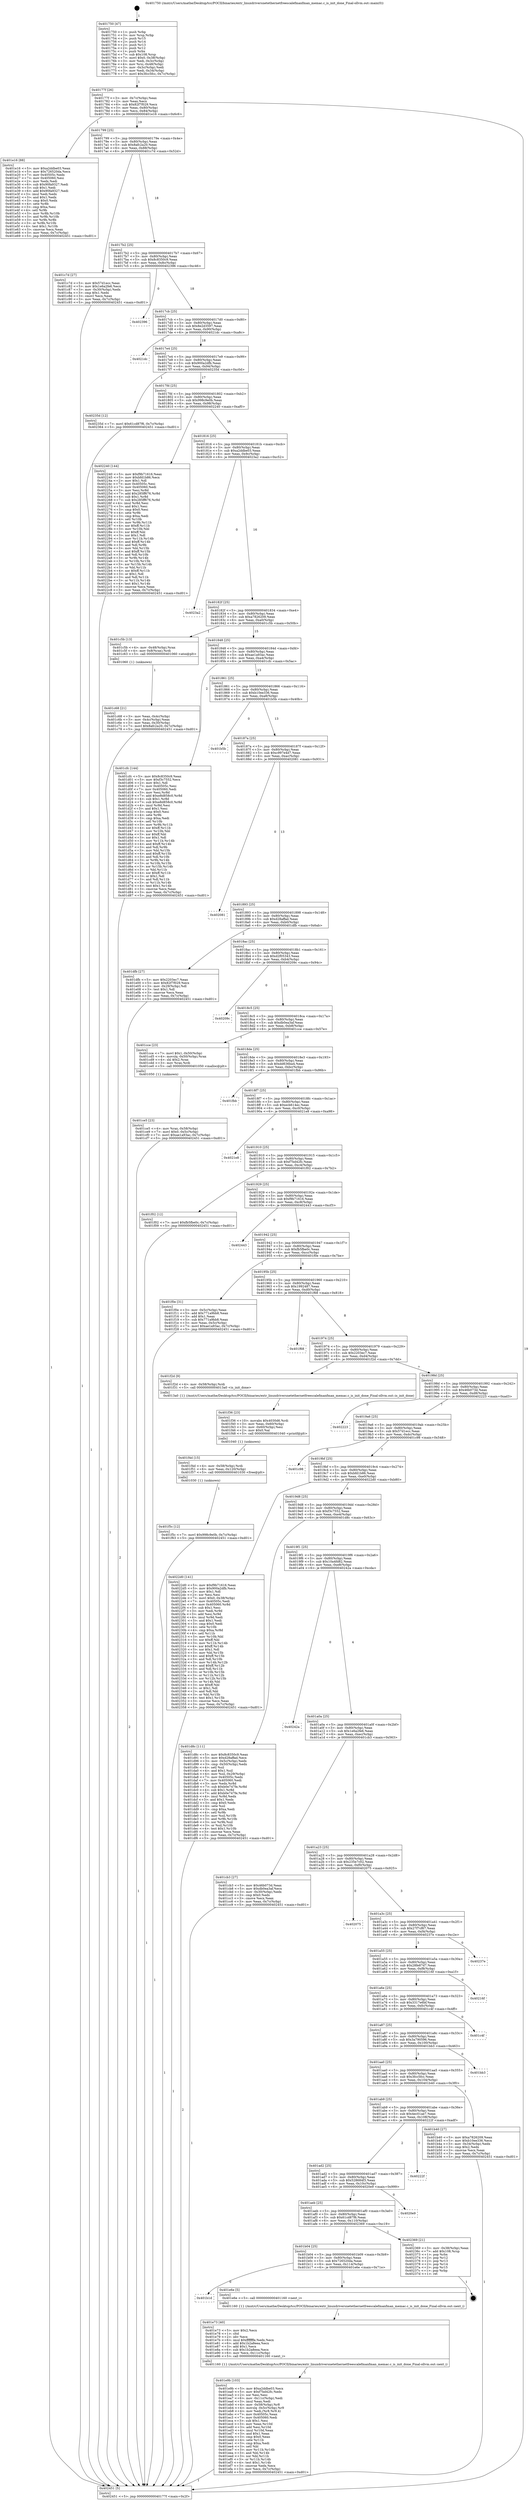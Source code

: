 digraph "0x401750" {
  label = "0x401750 (/mnt/c/Users/mathe/Desktop/tcc/POCII/binaries/extr_linuxdriversnetethernetfreescalefmanfman_memac.c_is_init_done_Final-ollvm.out::main(0))"
  labelloc = "t"
  node[shape=record]

  Entry [label="",width=0.3,height=0.3,shape=circle,fillcolor=black,style=filled]
  "0x40177f" [label="{
     0x40177f [26]\l
     | [instrs]\l
     &nbsp;&nbsp;0x40177f \<+3\>: mov -0x7c(%rbp),%eax\l
     &nbsp;&nbsp;0x401782 \<+2\>: mov %eax,%ecx\l
     &nbsp;&nbsp;0x401784 \<+6\>: sub $0x82f7f029,%ecx\l
     &nbsp;&nbsp;0x40178a \<+3\>: mov %eax,-0x80(%rbp)\l
     &nbsp;&nbsp;0x40178d \<+6\>: mov %ecx,-0x84(%rbp)\l
     &nbsp;&nbsp;0x401793 \<+6\>: je 0000000000401e16 \<main+0x6c6\>\l
  }"]
  "0x401e16" [label="{
     0x401e16 [88]\l
     | [instrs]\l
     &nbsp;&nbsp;0x401e16 \<+5\>: mov $0xa2ddbe03,%eax\l
     &nbsp;&nbsp;0x401e1b \<+5\>: mov $0x726520da,%ecx\l
     &nbsp;&nbsp;0x401e20 \<+7\>: mov 0x40505c,%edx\l
     &nbsp;&nbsp;0x401e27 \<+7\>: mov 0x405060,%esi\l
     &nbsp;&nbsp;0x401e2e \<+2\>: mov %edx,%edi\l
     &nbsp;&nbsp;0x401e30 \<+6\>: sub $0x90fa9327,%edi\l
     &nbsp;&nbsp;0x401e36 \<+3\>: sub $0x1,%edi\l
     &nbsp;&nbsp;0x401e39 \<+6\>: add $0x90fa9327,%edi\l
     &nbsp;&nbsp;0x401e3f \<+3\>: imul %edi,%edx\l
     &nbsp;&nbsp;0x401e42 \<+3\>: and $0x1,%edx\l
     &nbsp;&nbsp;0x401e45 \<+3\>: cmp $0x0,%edx\l
     &nbsp;&nbsp;0x401e48 \<+4\>: sete %r8b\l
     &nbsp;&nbsp;0x401e4c \<+3\>: cmp $0xa,%esi\l
     &nbsp;&nbsp;0x401e4f \<+4\>: setl %r9b\l
     &nbsp;&nbsp;0x401e53 \<+3\>: mov %r8b,%r10b\l
     &nbsp;&nbsp;0x401e56 \<+3\>: and %r9b,%r10b\l
     &nbsp;&nbsp;0x401e59 \<+3\>: xor %r9b,%r8b\l
     &nbsp;&nbsp;0x401e5c \<+3\>: or %r8b,%r10b\l
     &nbsp;&nbsp;0x401e5f \<+4\>: test $0x1,%r10b\l
     &nbsp;&nbsp;0x401e63 \<+3\>: cmovne %ecx,%eax\l
     &nbsp;&nbsp;0x401e66 \<+3\>: mov %eax,-0x7c(%rbp)\l
     &nbsp;&nbsp;0x401e69 \<+5\>: jmp 0000000000402451 \<main+0xd01\>\l
  }"]
  "0x401799" [label="{
     0x401799 [25]\l
     | [instrs]\l
     &nbsp;&nbsp;0x401799 \<+5\>: jmp 000000000040179e \<main+0x4e\>\l
     &nbsp;&nbsp;0x40179e \<+3\>: mov -0x80(%rbp),%eax\l
     &nbsp;&nbsp;0x4017a1 \<+5\>: sub $0x8afc2a20,%eax\l
     &nbsp;&nbsp;0x4017a6 \<+6\>: mov %eax,-0x88(%rbp)\l
     &nbsp;&nbsp;0x4017ac \<+6\>: je 0000000000401c7d \<main+0x52d\>\l
  }"]
  Exit [label="",width=0.3,height=0.3,shape=circle,fillcolor=black,style=filled,peripheries=2]
  "0x401c7d" [label="{
     0x401c7d [27]\l
     | [instrs]\l
     &nbsp;&nbsp;0x401c7d \<+5\>: mov $0x57d1ecc,%eax\l
     &nbsp;&nbsp;0x401c82 \<+5\>: mov $0x1e6a2fe6,%ecx\l
     &nbsp;&nbsp;0x401c87 \<+3\>: mov -0x30(%rbp),%edx\l
     &nbsp;&nbsp;0x401c8a \<+3\>: cmp $0x1,%edx\l
     &nbsp;&nbsp;0x401c8d \<+3\>: cmovl %ecx,%eax\l
     &nbsp;&nbsp;0x401c90 \<+3\>: mov %eax,-0x7c(%rbp)\l
     &nbsp;&nbsp;0x401c93 \<+5\>: jmp 0000000000402451 \<main+0xd01\>\l
  }"]
  "0x4017b2" [label="{
     0x4017b2 [25]\l
     | [instrs]\l
     &nbsp;&nbsp;0x4017b2 \<+5\>: jmp 00000000004017b7 \<main+0x67\>\l
     &nbsp;&nbsp;0x4017b7 \<+3\>: mov -0x80(%rbp),%eax\l
     &nbsp;&nbsp;0x4017ba \<+5\>: sub $0x8c8350c9,%eax\l
     &nbsp;&nbsp;0x4017bf \<+6\>: mov %eax,-0x8c(%rbp)\l
     &nbsp;&nbsp;0x4017c5 \<+6\>: je 0000000000402396 \<main+0xc46\>\l
  }"]
  "0x401f5c" [label="{
     0x401f5c [12]\l
     | [instrs]\l
     &nbsp;&nbsp;0x401f5c \<+7\>: movl $0x998c9e0b,-0x7c(%rbp)\l
     &nbsp;&nbsp;0x401f63 \<+5\>: jmp 0000000000402451 \<main+0xd01\>\l
  }"]
  "0x402396" [label="{
     0x402396\l
  }", style=dashed]
  "0x4017cb" [label="{
     0x4017cb [25]\l
     | [instrs]\l
     &nbsp;&nbsp;0x4017cb \<+5\>: jmp 00000000004017d0 \<main+0x80\>\l
     &nbsp;&nbsp;0x4017d0 \<+3\>: mov -0x80(%rbp),%eax\l
     &nbsp;&nbsp;0x4017d3 \<+5\>: sub $0x8e2d3597,%eax\l
     &nbsp;&nbsp;0x4017d8 \<+6\>: mov %eax,-0x90(%rbp)\l
     &nbsp;&nbsp;0x4017de \<+6\>: je 00000000004021dc \<main+0xa8c\>\l
  }"]
  "0x401f4d" [label="{
     0x401f4d [15]\l
     | [instrs]\l
     &nbsp;&nbsp;0x401f4d \<+4\>: mov -0x58(%rbp),%rdi\l
     &nbsp;&nbsp;0x401f51 \<+6\>: mov %eax,-0x120(%rbp)\l
     &nbsp;&nbsp;0x401f57 \<+5\>: call 0000000000401030 \<free@plt\>\l
     | [calls]\l
     &nbsp;&nbsp;0x401030 \{1\} (unknown)\l
  }"]
  "0x4021dc" [label="{
     0x4021dc\l
  }", style=dashed]
  "0x4017e4" [label="{
     0x4017e4 [25]\l
     | [instrs]\l
     &nbsp;&nbsp;0x4017e4 \<+5\>: jmp 00000000004017e9 \<main+0x99\>\l
     &nbsp;&nbsp;0x4017e9 \<+3\>: mov -0x80(%rbp),%eax\l
     &nbsp;&nbsp;0x4017ec \<+5\>: sub $0x900a2dfb,%eax\l
     &nbsp;&nbsp;0x4017f1 \<+6\>: mov %eax,-0x94(%rbp)\l
     &nbsp;&nbsp;0x4017f7 \<+6\>: je 000000000040235d \<main+0xc0d\>\l
  }"]
  "0x401f36" [label="{
     0x401f36 [23]\l
     | [instrs]\l
     &nbsp;&nbsp;0x401f36 \<+10\>: movabs $0x4030d6,%rdi\l
     &nbsp;&nbsp;0x401f40 \<+3\>: mov %eax,-0x60(%rbp)\l
     &nbsp;&nbsp;0x401f43 \<+3\>: mov -0x60(%rbp),%esi\l
     &nbsp;&nbsp;0x401f46 \<+2\>: mov $0x0,%al\l
     &nbsp;&nbsp;0x401f48 \<+5\>: call 0000000000401040 \<printf@plt\>\l
     | [calls]\l
     &nbsp;&nbsp;0x401040 \{1\} (unknown)\l
  }"]
  "0x40235d" [label="{
     0x40235d [12]\l
     | [instrs]\l
     &nbsp;&nbsp;0x40235d \<+7\>: movl $0x61cd87f6,-0x7c(%rbp)\l
     &nbsp;&nbsp;0x402364 \<+5\>: jmp 0000000000402451 \<main+0xd01\>\l
  }"]
  "0x4017fd" [label="{
     0x4017fd [25]\l
     | [instrs]\l
     &nbsp;&nbsp;0x4017fd \<+5\>: jmp 0000000000401802 \<main+0xb2\>\l
     &nbsp;&nbsp;0x401802 \<+3\>: mov -0x80(%rbp),%eax\l
     &nbsp;&nbsp;0x401805 \<+5\>: sub $0x998c9e0b,%eax\l
     &nbsp;&nbsp;0x40180a \<+6\>: mov %eax,-0x98(%rbp)\l
     &nbsp;&nbsp;0x401810 \<+6\>: je 0000000000402240 \<main+0xaf0\>\l
  }"]
  "0x401e9b" [label="{
     0x401e9b [103]\l
     | [instrs]\l
     &nbsp;&nbsp;0x401e9b \<+5\>: mov $0xa2ddbe03,%ecx\l
     &nbsp;&nbsp;0x401ea0 \<+5\>: mov $0xf7bd42fc,%edx\l
     &nbsp;&nbsp;0x401ea5 \<+2\>: xor %esi,%esi\l
     &nbsp;&nbsp;0x401ea7 \<+6\>: mov -0x11c(%rbp),%edi\l
     &nbsp;&nbsp;0x401ead \<+3\>: imul %eax,%edi\l
     &nbsp;&nbsp;0x401eb0 \<+4\>: mov -0x58(%rbp),%r8\l
     &nbsp;&nbsp;0x401eb4 \<+4\>: movslq -0x5c(%rbp),%r9\l
     &nbsp;&nbsp;0x401eb8 \<+4\>: mov %edi,(%r8,%r9,4)\l
     &nbsp;&nbsp;0x401ebc \<+7\>: mov 0x40505c,%eax\l
     &nbsp;&nbsp;0x401ec3 \<+7\>: mov 0x405060,%edi\l
     &nbsp;&nbsp;0x401eca \<+3\>: sub $0x1,%esi\l
     &nbsp;&nbsp;0x401ecd \<+3\>: mov %eax,%r10d\l
     &nbsp;&nbsp;0x401ed0 \<+3\>: add %esi,%r10d\l
     &nbsp;&nbsp;0x401ed3 \<+4\>: imul %r10d,%eax\l
     &nbsp;&nbsp;0x401ed7 \<+3\>: and $0x1,%eax\l
     &nbsp;&nbsp;0x401eda \<+3\>: cmp $0x0,%eax\l
     &nbsp;&nbsp;0x401edd \<+4\>: sete %r11b\l
     &nbsp;&nbsp;0x401ee1 \<+3\>: cmp $0xa,%edi\l
     &nbsp;&nbsp;0x401ee4 \<+3\>: setl %bl\l
     &nbsp;&nbsp;0x401ee7 \<+3\>: mov %r11b,%r14b\l
     &nbsp;&nbsp;0x401eea \<+3\>: and %bl,%r14b\l
     &nbsp;&nbsp;0x401eed \<+3\>: xor %bl,%r11b\l
     &nbsp;&nbsp;0x401ef0 \<+3\>: or %r11b,%r14b\l
     &nbsp;&nbsp;0x401ef3 \<+4\>: test $0x1,%r14b\l
     &nbsp;&nbsp;0x401ef7 \<+3\>: cmovne %edx,%ecx\l
     &nbsp;&nbsp;0x401efa \<+3\>: mov %ecx,-0x7c(%rbp)\l
     &nbsp;&nbsp;0x401efd \<+5\>: jmp 0000000000402451 \<main+0xd01\>\l
  }"]
  "0x402240" [label="{
     0x402240 [144]\l
     | [instrs]\l
     &nbsp;&nbsp;0x402240 \<+5\>: mov $0xf9b71616,%eax\l
     &nbsp;&nbsp;0x402245 \<+5\>: mov $0xbfd1b86,%ecx\l
     &nbsp;&nbsp;0x40224a \<+2\>: mov $0x1,%dl\l
     &nbsp;&nbsp;0x40224c \<+7\>: mov 0x40505c,%esi\l
     &nbsp;&nbsp;0x402253 \<+7\>: mov 0x405060,%edi\l
     &nbsp;&nbsp;0x40225a \<+3\>: mov %esi,%r8d\l
     &nbsp;&nbsp;0x40225d \<+7\>: add $0x285ff676,%r8d\l
     &nbsp;&nbsp;0x402264 \<+4\>: sub $0x1,%r8d\l
     &nbsp;&nbsp;0x402268 \<+7\>: sub $0x285ff676,%r8d\l
     &nbsp;&nbsp;0x40226f \<+4\>: imul %r8d,%esi\l
     &nbsp;&nbsp;0x402273 \<+3\>: and $0x1,%esi\l
     &nbsp;&nbsp;0x402276 \<+3\>: cmp $0x0,%esi\l
     &nbsp;&nbsp;0x402279 \<+4\>: sete %r9b\l
     &nbsp;&nbsp;0x40227d \<+3\>: cmp $0xa,%edi\l
     &nbsp;&nbsp;0x402280 \<+4\>: setl %r10b\l
     &nbsp;&nbsp;0x402284 \<+3\>: mov %r9b,%r11b\l
     &nbsp;&nbsp;0x402287 \<+4\>: xor $0xff,%r11b\l
     &nbsp;&nbsp;0x40228b \<+3\>: mov %r10b,%bl\l
     &nbsp;&nbsp;0x40228e \<+3\>: xor $0xff,%bl\l
     &nbsp;&nbsp;0x402291 \<+3\>: xor $0x1,%dl\l
     &nbsp;&nbsp;0x402294 \<+3\>: mov %r11b,%r14b\l
     &nbsp;&nbsp;0x402297 \<+4\>: and $0xff,%r14b\l
     &nbsp;&nbsp;0x40229b \<+3\>: and %dl,%r9b\l
     &nbsp;&nbsp;0x40229e \<+3\>: mov %bl,%r15b\l
     &nbsp;&nbsp;0x4022a1 \<+4\>: and $0xff,%r15b\l
     &nbsp;&nbsp;0x4022a5 \<+3\>: and %dl,%r10b\l
     &nbsp;&nbsp;0x4022a8 \<+3\>: or %r9b,%r14b\l
     &nbsp;&nbsp;0x4022ab \<+3\>: or %r10b,%r15b\l
     &nbsp;&nbsp;0x4022ae \<+3\>: xor %r15b,%r14b\l
     &nbsp;&nbsp;0x4022b1 \<+3\>: or %bl,%r11b\l
     &nbsp;&nbsp;0x4022b4 \<+4\>: xor $0xff,%r11b\l
     &nbsp;&nbsp;0x4022b8 \<+3\>: or $0x1,%dl\l
     &nbsp;&nbsp;0x4022bb \<+3\>: and %dl,%r11b\l
     &nbsp;&nbsp;0x4022be \<+3\>: or %r11b,%r14b\l
     &nbsp;&nbsp;0x4022c1 \<+4\>: test $0x1,%r14b\l
     &nbsp;&nbsp;0x4022c5 \<+3\>: cmovne %ecx,%eax\l
     &nbsp;&nbsp;0x4022c8 \<+3\>: mov %eax,-0x7c(%rbp)\l
     &nbsp;&nbsp;0x4022cb \<+5\>: jmp 0000000000402451 \<main+0xd01\>\l
  }"]
  "0x401816" [label="{
     0x401816 [25]\l
     | [instrs]\l
     &nbsp;&nbsp;0x401816 \<+5\>: jmp 000000000040181b \<main+0xcb\>\l
     &nbsp;&nbsp;0x40181b \<+3\>: mov -0x80(%rbp),%eax\l
     &nbsp;&nbsp;0x40181e \<+5\>: sub $0xa2ddbe03,%eax\l
     &nbsp;&nbsp;0x401823 \<+6\>: mov %eax,-0x9c(%rbp)\l
     &nbsp;&nbsp;0x401829 \<+6\>: je 00000000004023a2 \<main+0xc52\>\l
  }"]
  "0x401e73" [label="{
     0x401e73 [40]\l
     | [instrs]\l
     &nbsp;&nbsp;0x401e73 \<+5\>: mov $0x2,%ecx\l
     &nbsp;&nbsp;0x401e78 \<+1\>: cltd\l
     &nbsp;&nbsp;0x401e79 \<+2\>: idiv %ecx\l
     &nbsp;&nbsp;0x401e7b \<+6\>: imul $0xfffffffe,%edx,%ecx\l
     &nbsp;&nbsp;0x401e81 \<+6\>: add $0x1b2a8eea,%ecx\l
     &nbsp;&nbsp;0x401e87 \<+3\>: add $0x1,%ecx\l
     &nbsp;&nbsp;0x401e8a \<+6\>: sub $0x1b2a8eea,%ecx\l
     &nbsp;&nbsp;0x401e90 \<+6\>: mov %ecx,-0x11c(%rbp)\l
     &nbsp;&nbsp;0x401e96 \<+5\>: call 0000000000401160 \<next_i\>\l
     | [calls]\l
     &nbsp;&nbsp;0x401160 \{1\} (/mnt/c/Users/mathe/Desktop/tcc/POCII/binaries/extr_linuxdriversnetethernetfreescalefmanfman_memac.c_is_init_done_Final-ollvm.out::next_i)\l
  }"]
  "0x4023a2" [label="{
     0x4023a2\l
  }", style=dashed]
  "0x40182f" [label="{
     0x40182f [25]\l
     | [instrs]\l
     &nbsp;&nbsp;0x40182f \<+5\>: jmp 0000000000401834 \<main+0xe4\>\l
     &nbsp;&nbsp;0x401834 \<+3\>: mov -0x80(%rbp),%eax\l
     &nbsp;&nbsp;0x401837 \<+5\>: sub $0xa7826209,%eax\l
     &nbsp;&nbsp;0x40183c \<+6\>: mov %eax,-0xa0(%rbp)\l
     &nbsp;&nbsp;0x401842 \<+6\>: je 0000000000401c5b \<main+0x50b\>\l
  }"]
  "0x401b1d" [label="{
     0x401b1d\l
  }", style=dashed]
  "0x401c5b" [label="{
     0x401c5b [13]\l
     | [instrs]\l
     &nbsp;&nbsp;0x401c5b \<+4\>: mov -0x48(%rbp),%rax\l
     &nbsp;&nbsp;0x401c5f \<+4\>: mov 0x8(%rax),%rdi\l
     &nbsp;&nbsp;0x401c63 \<+5\>: call 0000000000401060 \<atoi@plt\>\l
     | [calls]\l
     &nbsp;&nbsp;0x401060 \{1\} (unknown)\l
  }"]
  "0x401848" [label="{
     0x401848 [25]\l
     | [instrs]\l
     &nbsp;&nbsp;0x401848 \<+5\>: jmp 000000000040184d \<main+0xfd\>\l
     &nbsp;&nbsp;0x40184d \<+3\>: mov -0x80(%rbp),%eax\l
     &nbsp;&nbsp;0x401850 \<+5\>: sub $0xae1a93ac,%eax\l
     &nbsp;&nbsp;0x401855 \<+6\>: mov %eax,-0xa4(%rbp)\l
     &nbsp;&nbsp;0x40185b \<+6\>: je 0000000000401cfc \<main+0x5ac\>\l
  }"]
  "0x401e6e" [label="{
     0x401e6e [5]\l
     | [instrs]\l
     &nbsp;&nbsp;0x401e6e \<+5\>: call 0000000000401160 \<next_i\>\l
     | [calls]\l
     &nbsp;&nbsp;0x401160 \{1\} (/mnt/c/Users/mathe/Desktop/tcc/POCII/binaries/extr_linuxdriversnetethernetfreescalefmanfman_memac.c_is_init_done_Final-ollvm.out::next_i)\l
  }"]
  "0x401cfc" [label="{
     0x401cfc [144]\l
     | [instrs]\l
     &nbsp;&nbsp;0x401cfc \<+5\>: mov $0x8c8350c9,%eax\l
     &nbsp;&nbsp;0x401d01 \<+5\>: mov $0xf3c7552,%ecx\l
     &nbsp;&nbsp;0x401d06 \<+2\>: mov $0x1,%dl\l
     &nbsp;&nbsp;0x401d08 \<+7\>: mov 0x40505c,%esi\l
     &nbsp;&nbsp;0x401d0f \<+7\>: mov 0x405060,%edi\l
     &nbsp;&nbsp;0x401d16 \<+3\>: mov %esi,%r8d\l
     &nbsp;&nbsp;0x401d19 \<+7\>: add $0xe8d858c0,%r8d\l
     &nbsp;&nbsp;0x401d20 \<+4\>: sub $0x1,%r8d\l
     &nbsp;&nbsp;0x401d24 \<+7\>: sub $0xe8d858c0,%r8d\l
     &nbsp;&nbsp;0x401d2b \<+4\>: imul %r8d,%esi\l
     &nbsp;&nbsp;0x401d2f \<+3\>: and $0x1,%esi\l
     &nbsp;&nbsp;0x401d32 \<+3\>: cmp $0x0,%esi\l
     &nbsp;&nbsp;0x401d35 \<+4\>: sete %r9b\l
     &nbsp;&nbsp;0x401d39 \<+3\>: cmp $0xa,%edi\l
     &nbsp;&nbsp;0x401d3c \<+4\>: setl %r10b\l
     &nbsp;&nbsp;0x401d40 \<+3\>: mov %r9b,%r11b\l
     &nbsp;&nbsp;0x401d43 \<+4\>: xor $0xff,%r11b\l
     &nbsp;&nbsp;0x401d47 \<+3\>: mov %r10b,%bl\l
     &nbsp;&nbsp;0x401d4a \<+3\>: xor $0xff,%bl\l
     &nbsp;&nbsp;0x401d4d \<+3\>: xor $0x1,%dl\l
     &nbsp;&nbsp;0x401d50 \<+3\>: mov %r11b,%r14b\l
     &nbsp;&nbsp;0x401d53 \<+4\>: and $0xff,%r14b\l
     &nbsp;&nbsp;0x401d57 \<+3\>: and %dl,%r9b\l
     &nbsp;&nbsp;0x401d5a \<+3\>: mov %bl,%r15b\l
     &nbsp;&nbsp;0x401d5d \<+4\>: and $0xff,%r15b\l
     &nbsp;&nbsp;0x401d61 \<+3\>: and %dl,%r10b\l
     &nbsp;&nbsp;0x401d64 \<+3\>: or %r9b,%r14b\l
     &nbsp;&nbsp;0x401d67 \<+3\>: or %r10b,%r15b\l
     &nbsp;&nbsp;0x401d6a \<+3\>: xor %r15b,%r14b\l
     &nbsp;&nbsp;0x401d6d \<+3\>: or %bl,%r11b\l
     &nbsp;&nbsp;0x401d70 \<+4\>: xor $0xff,%r11b\l
     &nbsp;&nbsp;0x401d74 \<+3\>: or $0x1,%dl\l
     &nbsp;&nbsp;0x401d77 \<+3\>: and %dl,%r11b\l
     &nbsp;&nbsp;0x401d7a \<+3\>: or %r11b,%r14b\l
     &nbsp;&nbsp;0x401d7d \<+4\>: test $0x1,%r14b\l
     &nbsp;&nbsp;0x401d81 \<+3\>: cmovne %ecx,%eax\l
     &nbsp;&nbsp;0x401d84 \<+3\>: mov %eax,-0x7c(%rbp)\l
     &nbsp;&nbsp;0x401d87 \<+5\>: jmp 0000000000402451 \<main+0xd01\>\l
  }"]
  "0x401861" [label="{
     0x401861 [25]\l
     | [instrs]\l
     &nbsp;&nbsp;0x401861 \<+5\>: jmp 0000000000401866 \<main+0x116\>\l
     &nbsp;&nbsp;0x401866 \<+3\>: mov -0x80(%rbp),%eax\l
     &nbsp;&nbsp;0x401869 \<+5\>: sub $0xb10ee336,%eax\l
     &nbsp;&nbsp;0x40186e \<+6\>: mov %eax,-0xa8(%rbp)\l
     &nbsp;&nbsp;0x401874 \<+6\>: je 0000000000401b5b \<main+0x40b\>\l
  }"]
  "0x401b04" [label="{
     0x401b04 [25]\l
     | [instrs]\l
     &nbsp;&nbsp;0x401b04 \<+5\>: jmp 0000000000401b09 \<main+0x3b9\>\l
     &nbsp;&nbsp;0x401b09 \<+3\>: mov -0x80(%rbp),%eax\l
     &nbsp;&nbsp;0x401b0c \<+5\>: sub $0x726520da,%eax\l
     &nbsp;&nbsp;0x401b11 \<+6\>: mov %eax,-0x114(%rbp)\l
     &nbsp;&nbsp;0x401b17 \<+6\>: je 0000000000401e6e \<main+0x71e\>\l
  }"]
  "0x401b5b" [label="{
     0x401b5b\l
  }", style=dashed]
  "0x40187a" [label="{
     0x40187a [25]\l
     | [instrs]\l
     &nbsp;&nbsp;0x40187a \<+5\>: jmp 000000000040187f \<main+0x12f\>\l
     &nbsp;&nbsp;0x40187f \<+3\>: mov -0x80(%rbp),%eax\l
     &nbsp;&nbsp;0x401882 \<+5\>: sub $0xc997e4d7,%eax\l
     &nbsp;&nbsp;0x401887 \<+6\>: mov %eax,-0xac(%rbp)\l
     &nbsp;&nbsp;0x40188d \<+6\>: je 0000000000402081 \<main+0x931\>\l
  }"]
  "0x402369" [label="{
     0x402369 [21]\l
     | [instrs]\l
     &nbsp;&nbsp;0x402369 \<+3\>: mov -0x38(%rbp),%eax\l
     &nbsp;&nbsp;0x40236c \<+7\>: add $0x108,%rsp\l
     &nbsp;&nbsp;0x402373 \<+1\>: pop %rbx\l
     &nbsp;&nbsp;0x402374 \<+2\>: pop %r12\l
     &nbsp;&nbsp;0x402376 \<+2\>: pop %r13\l
     &nbsp;&nbsp;0x402378 \<+2\>: pop %r14\l
     &nbsp;&nbsp;0x40237a \<+2\>: pop %r15\l
     &nbsp;&nbsp;0x40237c \<+1\>: pop %rbp\l
     &nbsp;&nbsp;0x40237d \<+1\>: ret\l
  }"]
  "0x402081" [label="{
     0x402081\l
  }", style=dashed]
  "0x401893" [label="{
     0x401893 [25]\l
     | [instrs]\l
     &nbsp;&nbsp;0x401893 \<+5\>: jmp 0000000000401898 \<main+0x148\>\l
     &nbsp;&nbsp;0x401898 \<+3\>: mov -0x80(%rbp),%eax\l
     &nbsp;&nbsp;0x40189b \<+5\>: sub $0xd28affad,%eax\l
     &nbsp;&nbsp;0x4018a0 \<+6\>: mov %eax,-0xb0(%rbp)\l
     &nbsp;&nbsp;0x4018a6 \<+6\>: je 0000000000401dfb \<main+0x6ab\>\l
  }"]
  "0x401aeb" [label="{
     0x401aeb [25]\l
     | [instrs]\l
     &nbsp;&nbsp;0x401aeb \<+5\>: jmp 0000000000401af0 \<main+0x3a0\>\l
     &nbsp;&nbsp;0x401af0 \<+3\>: mov -0x80(%rbp),%eax\l
     &nbsp;&nbsp;0x401af3 \<+5\>: sub $0x61cd87f6,%eax\l
     &nbsp;&nbsp;0x401af8 \<+6\>: mov %eax,-0x110(%rbp)\l
     &nbsp;&nbsp;0x401afe \<+6\>: je 0000000000402369 \<main+0xc19\>\l
  }"]
  "0x401dfb" [label="{
     0x401dfb [27]\l
     | [instrs]\l
     &nbsp;&nbsp;0x401dfb \<+5\>: mov $0x2203ec7,%eax\l
     &nbsp;&nbsp;0x401e00 \<+5\>: mov $0x82f7f029,%ecx\l
     &nbsp;&nbsp;0x401e05 \<+3\>: mov -0x29(%rbp),%dl\l
     &nbsp;&nbsp;0x401e08 \<+3\>: test $0x1,%dl\l
     &nbsp;&nbsp;0x401e0b \<+3\>: cmovne %ecx,%eax\l
     &nbsp;&nbsp;0x401e0e \<+3\>: mov %eax,-0x7c(%rbp)\l
     &nbsp;&nbsp;0x401e11 \<+5\>: jmp 0000000000402451 \<main+0xd01\>\l
  }"]
  "0x4018ac" [label="{
     0x4018ac [25]\l
     | [instrs]\l
     &nbsp;&nbsp;0x4018ac \<+5\>: jmp 00000000004018b1 \<main+0x161\>\l
     &nbsp;&nbsp;0x4018b1 \<+3\>: mov -0x80(%rbp),%eax\l
     &nbsp;&nbsp;0x4018b4 \<+5\>: sub $0xd2f05343,%eax\l
     &nbsp;&nbsp;0x4018b9 \<+6\>: mov %eax,-0xb4(%rbp)\l
     &nbsp;&nbsp;0x4018bf \<+6\>: je 000000000040209c \<main+0x94c\>\l
  }"]
  "0x4020e9" [label="{
     0x4020e9\l
  }", style=dashed]
  "0x40209c" [label="{
     0x40209c\l
  }", style=dashed]
  "0x4018c5" [label="{
     0x4018c5 [25]\l
     | [instrs]\l
     &nbsp;&nbsp;0x4018c5 \<+5\>: jmp 00000000004018ca \<main+0x17a\>\l
     &nbsp;&nbsp;0x4018ca \<+3\>: mov -0x80(%rbp),%eax\l
     &nbsp;&nbsp;0x4018cd \<+5\>: sub $0xdb0ea3af,%eax\l
     &nbsp;&nbsp;0x4018d2 \<+6\>: mov %eax,-0xb8(%rbp)\l
     &nbsp;&nbsp;0x4018d8 \<+6\>: je 0000000000401cce \<main+0x57e\>\l
  }"]
  "0x401ad2" [label="{
     0x401ad2 [25]\l
     | [instrs]\l
     &nbsp;&nbsp;0x401ad2 \<+5\>: jmp 0000000000401ad7 \<main+0x387\>\l
     &nbsp;&nbsp;0x401ad7 \<+3\>: mov -0x80(%rbp),%eax\l
     &nbsp;&nbsp;0x401ada \<+5\>: sub $0x528684f3,%eax\l
     &nbsp;&nbsp;0x401adf \<+6\>: mov %eax,-0x10c(%rbp)\l
     &nbsp;&nbsp;0x401ae5 \<+6\>: je 00000000004020e9 \<main+0x999\>\l
  }"]
  "0x401cce" [label="{
     0x401cce [23]\l
     | [instrs]\l
     &nbsp;&nbsp;0x401cce \<+7\>: movl $0x1,-0x50(%rbp)\l
     &nbsp;&nbsp;0x401cd5 \<+4\>: movslq -0x50(%rbp),%rax\l
     &nbsp;&nbsp;0x401cd9 \<+4\>: shl $0x2,%rax\l
     &nbsp;&nbsp;0x401cdd \<+3\>: mov %rax,%rdi\l
     &nbsp;&nbsp;0x401ce0 \<+5\>: call 0000000000401050 \<malloc@plt\>\l
     | [calls]\l
     &nbsp;&nbsp;0x401050 \{1\} (unknown)\l
  }"]
  "0x4018de" [label="{
     0x4018de [25]\l
     | [instrs]\l
     &nbsp;&nbsp;0x4018de \<+5\>: jmp 00000000004018e3 \<main+0x193\>\l
     &nbsp;&nbsp;0x4018e3 \<+3\>: mov -0x80(%rbp),%eax\l
     &nbsp;&nbsp;0x4018e6 \<+5\>: sub $0xdd636ba4,%eax\l
     &nbsp;&nbsp;0x4018eb \<+6\>: mov %eax,-0xbc(%rbp)\l
     &nbsp;&nbsp;0x4018f1 \<+6\>: je 0000000000401fbb \<main+0x86b\>\l
  }"]
  "0x40222f" [label="{
     0x40222f\l
  }", style=dashed]
  "0x401fbb" [label="{
     0x401fbb\l
  }", style=dashed]
  "0x4018f7" [label="{
     0x4018f7 [25]\l
     | [instrs]\l
     &nbsp;&nbsp;0x4018f7 \<+5\>: jmp 00000000004018fc \<main+0x1ac\>\l
     &nbsp;&nbsp;0x4018fc \<+3\>: mov -0x80(%rbp),%eax\l
     &nbsp;&nbsp;0x4018ff \<+5\>: sub $0xecb614ec,%eax\l
     &nbsp;&nbsp;0x401904 \<+6\>: mov %eax,-0xc0(%rbp)\l
     &nbsp;&nbsp;0x40190a \<+6\>: je 00000000004021e8 \<main+0xa98\>\l
  }"]
  "0x401ce5" [label="{
     0x401ce5 [23]\l
     | [instrs]\l
     &nbsp;&nbsp;0x401ce5 \<+4\>: mov %rax,-0x58(%rbp)\l
     &nbsp;&nbsp;0x401ce9 \<+7\>: movl $0x0,-0x5c(%rbp)\l
     &nbsp;&nbsp;0x401cf0 \<+7\>: movl $0xae1a93ac,-0x7c(%rbp)\l
     &nbsp;&nbsp;0x401cf7 \<+5\>: jmp 0000000000402451 \<main+0xd01\>\l
  }"]
  "0x4021e8" [label="{
     0x4021e8\l
  }", style=dashed]
  "0x401910" [label="{
     0x401910 [25]\l
     | [instrs]\l
     &nbsp;&nbsp;0x401910 \<+5\>: jmp 0000000000401915 \<main+0x1c5\>\l
     &nbsp;&nbsp;0x401915 \<+3\>: mov -0x80(%rbp),%eax\l
     &nbsp;&nbsp;0x401918 \<+5\>: sub $0xf7bd42fc,%eax\l
     &nbsp;&nbsp;0x40191d \<+6\>: mov %eax,-0xc4(%rbp)\l
     &nbsp;&nbsp;0x401923 \<+6\>: je 0000000000401f02 \<main+0x7b2\>\l
  }"]
  "0x401c68" [label="{
     0x401c68 [21]\l
     | [instrs]\l
     &nbsp;&nbsp;0x401c68 \<+3\>: mov %eax,-0x4c(%rbp)\l
     &nbsp;&nbsp;0x401c6b \<+3\>: mov -0x4c(%rbp),%eax\l
     &nbsp;&nbsp;0x401c6e \<+3\>: mov %eax,-0x30(%rbp)\l
     &nbsp;&nbsp;0x401c71 \<+7\>: movl $0x8afc2a20,-0x7c(%rbp)\l
     &nbsp;&nbsp;0x401c78 \<+5\>: jmp 0000000000402451 \<main+0xd01\>\l
  }"]
  "0x401f02" [label="{
     0x401f02 [12]\l
     | [instrs]\l
     &nbsp;&nbsp;0x401f02 \<+7\>: movl $0xfb5fbe0c,-0x7c(%rbp)\l
     &nbsp;&nbsp;0x401f09 \<+5\>: jmp 0000000000402451 \<main+0xd01\>\l
  }"]
  "0x401929" [label="{
     0x401929 [25]\l
     | [instrs]\l
     &nbsp;&nbsp;0x401929 \<+5\>: jmp 000000000040192e \<main+0x1de\>\l
     &nbsp;&nbsp;0x40192e \<+3\>: mov -0x80(%rbp),%eax\l
     &nbsp;&nbsp;0x401931 \<+5\>: sub $0xf9b71616,%eax\l
     &nbsp;&nbsp;0x401936 \<+6\>: mov %eax,-0xc8(%rbp)\l
     &nbsp;&nbsp;0x40193c \<+6\>: je 0000000000402443 \<main+0xcf3\>\l
  }"]
  "0x401750" [label="{
     0x401750 [47]\l
     | [instrs]\l
     &nbsp;&nbsp;0x401750 \<+1\>: push %rbp\l
     &nbsp;&nbsp;0x401751 \<+3\>: mov %rsp,%rbp\l
     &nbsp;&nbsp;0x401754 \<+2\>: push %r15\l
     &nbsp;&nbsp;0x401756 \<+2\>: push %r14\l
     &nbsp;&nbsp;0x401758 \<+2\>: push %r13\l
     &nbsp;&nbsp;0x40175a \<+2\>: push %r12\l
     &nbsp;&nbsp;0x40175c \<+1\>: push %rbx\l
     &nbsp;&nbsp;0x40175d \<+7\>: sub $0x108,%rsp\l
     &nbsp;&nbsp;0x401764 \<+7\>: movl $0x0,-0x38(%rbp)\l
     &nbsp;&nbsp;0x40176b \<+3\>: mov %edi,-0x3c(%rbp)\l
     &nbsp;&nbsp;0x40176e \<+4\>: mov %rsi,-0x48(%rbp)\l
     &nbsp;&nbsp;0x401772 \<+3\>: mov -0x3c(%rbp),%edi\l
     &nbsp;&nbsp;0x401775 \<+3\>: mov %edi,-0x34(%rbp)\l
     &nbsp;&nbsp;0x401778 \<+7\>: movl $0x3fcc5fcc,-0x7c(%rbp)\l
  }"]
  "0x402443" [label="{
     0x402443\l
  }", style=dashed]
  "0x401942" [label="{
     0x401942 [25]\l
     | [instrs]\l
     &nbsp;&nbsp;0x401942 \<+5\>: jmp 0000000000401947 \<main+0x1f7\>\l
     &nbsp;&nbsp;0x401947 \<+3\>: mov -0x80(%rbp),%eax\l
     &nbsp;&nbsp;0x40194a \<+5\>: sub $0xfb5fbe0c,%eax\l
     &nbsp;&nbsp;0x40194f \<+6\>: mov %eax,-0xcc(%rbp)\l
     &nbsp;&nbsp;0x401955 \<+6\>: je 0000000000401f0e \<main+0x7be\>\l
  }"]
  "0x402451" [label="{
     0x402451 [5]\l
     | [instrs]\l
     &nbsp;&nbsp;0x402451 \<+5\>: jmp 000000000040177f \<main+0x2f\>\l
  }"]
  "0x401f0e" [label="{
     0x401f0e [31]\l
     | [instrs]\l
     &nbsp;&nbsp;0x401f0e \<+3\>: mov -0x5c(%rbp),%eax\l
     &nbsp;&nbsp;0x401f11 \<+5\>: add $0x771a9bb8,%eax\l
     &nbsp;&nbsp;0x401f16 \<+3\>: add $0x1,%eax\l
     &nbsp;&nbsp;0x401f19 \<+5\>: sub $0x771a9bb8,%eax\l
     &nbsp;&nbsp;0x401f1e \<+3\>: mov %eax,-0x5c(%rbp)\l
     &nbsp;&nbsp;0x401f21 \<+7\>: movl $0xae1a93ac,-0x7c(%rbp)\l
     &nbsp;&nbsp;0x401f28 \<+5\>: jmp 0000000000402451 \<main+0xd01\>\l
  }"]
  "0x40195b" [label="{
     0x40195b [25]\l
     | [instrs]\l
     &nbsp;&nbsp;0x40195b \<+5\>: jmp 0000000000401960 \<main+0x210\>\l
     &nbsp;&nbsp;0x401960 \<+3\>: mov -0x80(%rbp),%eax\l
     &nbsp;&nbsp;0x401963 \<+5\>: sub $0x1992487,%eax\l
     &nbsp;&nbsp;0x401968 \<+6\>: mov %eax,-0xd0(%rbp)\l
     &nbsp;&nbsp;0x40196e \<+6\>: je 0000000000401f68 \<main+0x818\>\l
  }"]
  "0x401ab9" [label="{
     0x401ab9 [25]\l
     | [instrs]\l
     &nbsp;&nbsp;0x401ab9 \<+5\>: jmp 0000000000401abe \<main+0x36e\>\l
     &nbsp;&nbsp;0x401abe \<+3\>: mov -0x80(%rbp),%eax\l
     &nbsp;&nbsp;0x401ac1 \<+5\>: sub $0x4ec01ae7,%eax\l
     &nbsp;&nbsp;0x401ac6 \<+6\>: mov %eax,-0x108(%rbp)\l
     &nbsp;&nbsp;0x401acc \<+6\>: je 000000000040222f \<main+0xadf\>\l
  }"]
  "0x401f68" [label="{
     0x401f68\l
  }", style=dashed]
  "0x401974" [label="{
     0x401974 [25]\l
     | [instrs]\l
     &nbsp;&nbsp;0x401974 \<+5\>: jmp 0000000000401979 \<main+0x229\>\l
     &nbsp;&nbsp;0x401979 \<+3\>: mov -0x80(%rbp),%eax\l
     &nbsp;&nbsp;0x40197c \<+5\>: sub $0x2203ec7,%eax\l
     &nbsp;&nbsp;0x401981 \<+6\>: mov %eax,-0xd4(%rbp)\l
     &nbsp;&nbsp;0x401987 \<+6\>: je 0000000000401f2d \<main+0x7dd\>\l
  }"]
  "0x401b40" [label="{
     0x401b40 [27]\l
     | [instrs]\l
     &nbsp;&nbsp;0x401b40 \<+5\>: mov $0xa7826209,%eax\l
     &nbsp;&nbsp;0x401b45 \<+5\>: mov $0xb10ee336,%ecx\l
     &nbsp;&nbsp;0x401b4a \<+3\>: mov -0x34(%rbp),%edx\l
     &nbsp;&nbsp;0x401b4d \<+3\>: cmp $0x2,%edx\l
     &nbsp;&nbsp;0x401b50 \<+3\>: cmovne %ecx,%eax\l
     &nbsp;&nbsp;0x401b53 \<+3\>: mov %eax,-0x7c(%rbp)\l
     &nbsp;&nbsp;0x401b56 \<+5\>: jmp 0000000000402451 \<main+0xd01\>\l
  }"]
  "0x401f2d" [label="{
     0x401f2d [9]\l
     | [instrs]\l
     &nbsp;&nbsp;0x401f2d \<+4\>: mov -0x58(%rbp),%rdi\l
     &nbsp;&nbsp;0x401f31 \<+5\>: call 00000000004013a0 \<is_init_done\>\l
     | [calls]\l
     &nbsp;&nbsp;0x4013a0 \{1\} (/mnt/c/Users/mathe/Desktop/tcc/POCII/binaries/extr_linuxdriversnetethernetfreescalefmanfman_memac.c_is_init_done_Final-ollvm.out::is_init_done)\l
  }"]
  "0x40198d" [label="{
     0x40198d [25]\l
     | [instrs]\l
     &nbsp;&nbsp;0x40198d \<+5\>: jmp 0000000000401992 \<main+0x242\>\l
     &nbsp;&nbsp;0x401992 \<+3\>: mov -0x80(%rbp),%eax\l
     &nbsp;&nbsp;0x401995 \<+5\>: sub $0x46b073d,%eax\l
     &nbsp;&nbsp;0x40199a \<+6\>: mov %eax,-0xd8(%rbp)\l
     &nbsp;&nbsp;0x4019a0 \<+6\>: je 0000000000402223 \<main+0xad3\>\l
  }"]
  "0x401aa0" [label="{
     0x401aa0 [25]\l
     | [instrs]\l
     &nbsp;&nbsp;0x401aa0 \<+5\>: jmp 0000000000401aa5 \<main+0x355\>\l
     &nbsp;&nbsp;0x401aa5 \<+3\>: mov -0x80(%rbp),%eax\l
     &nbsp;&nbsp;0x401aa8 \<+5\>: sub $0x3fcc5fcc,%eax\l
     &nbsp;&nbsp;0x401aad \<+6\>: mov %eax,-0x104(%rbp)\l
     &nbsp;&nbsp;0x401ab3 \<+6\>: je 0000000000401b40 \<main+0x3f0\>\l
  }"]
  "0x402223" [label="{
     0x402223\l
  }", style=dashed]
  "0x4019a6" [label="{
     0x4019a6 [25]\l
     | [instrs]\l
     &nbsp;&nbsp;0x4019a6 \<+5\>: jmp 00000000004019ab \<main+0x25b\>\l
     &nbsp;&nbsp;0x4019ab \<+3\>: mov -0x80(%rbp),%eax\l
     &nbsp;&nbsp;0x4019ae \<+5\>: sub $0x57d1ecc,%eax\l
     &nbsp;&nbsp;0x4019b3 \<+6\>: mov %eax,-0xdc(%rbp)\l
     &nbsp;&nbsp;0x4019b9 \<+6\>: je 0000000000401c98 \<main+0x548\>\l
  }"]
  "0x401bb3" [label="{
     0x401bb3\l
  }", style=dashed]
  "0x401c98" [label="{
     0x401c98\l
  }", style=dashed]
  "0x4019bf" [label="{
     0x4019bf [25]\l
     | [instrs]\l
     &nbsp;&nbsp;0x4019bf \<+5\>: jmp 00000000004019c4 \<main+0x274\>\l
     &nbsp;&nbsp;0x4019c4 \<+3\>: mov -0x80(%rbp),%eax\l
     &nbsp;&nbsp;0x4019c7 \<+5\>: sub $0xbfd1b86,%eax\l
     &nbsp;&nbsp;0x4019cc \<+6\>: mov %eax,-0xe0(%rbp)\l
     &nbsp;&nbsp;0x4019d2 \<+6\>: je 00000000004022d0 \<main+0xb80\>\l
  }"]
  "0x401a87" [label="{
     0x401a87 [25]\l
     | [instrs]\l
     &nbsp;&nbsp;0x401a87 \<+5\>: jmp 0000000000401a8c \<main+0x33c\>\l
     &nbsp;&nbsp;0x401a8c \<+3\>: mov -0x80(%rbp),%eax\l
     &nbsp;&nbsp;0x401a8f \<+5\>: sub $0x3a790596,%eax\l
     &nbsp;&nbsp;0x401a94 \<+6\>: mov %eax,-0x100(%rbp)\l
     &nbsp;&nbsp;0x401a9a \<+6\>: je 0000000000401bb3 \<main+0x463\>\l
  }"]
  "0x4022d0" [label="{
     0x4022d0 [141]\l
     | [instrs]\l
     &nbsp;&nbsp;0x4022d0 \<+5\>: mov $0xf9b71616,%eax\l
     &nbsp;&nbsp;0x4022d5 \<+5\>: mov $0x900a2dfb,%ecx\l
     &nbsp;&nbsp;0x4022da \<+2\>: mov $0x1,%dl\l
     &nbsp;&nbsp;0x4022dc \<+2\>: xor %esi,%esi\l
     &nbsp;&nbsp;0x4022de \<+7\>: movl $0x0,-0x38(%rbp)\l
     &nbsp;&nbsp;0x4022e5 \<+7\>: mov 0x40505c,%edi\l
     &nbsp;&nbsp;0x4022ec \<+8\>: mov 0x405060,%r8d\l
     &nbsp;&nbsp;0x4022f4 \<+3\>: sub $0x1,%esi\l
     &nbsp;&nbsp;0x4022f7 \<+3\>: mov %edi,%r9d\l
     &nbsp;&nbsp;0x4022fa \<+3\>: add %esi,%r9d\l
     &nbsp;&nbsp;0x4022fd \<+4\>: imul %r9d,%edi\l
     &nbsp;&nbsp;0x402301 \<+3\>: and $0x1,%edi\l
     &nbsp;&nbsp;0x402304 \<+3\>: cmp $0x0,%edi\l
     &nbsp;&nbsp;0x402307 \<+4\>: sete %r10b\l
     &nbsp;&nbsp;0x40230b \<+4\>: cmp $0xa,%r8d\l
     &nbsp;&nbsp;0x40230f \<+4\>: setl %r11b\l
     &nbsp;&nbsp;0x402313 \<+3\>: mov %r10b,%bl\l
     &nbsp;&nbsp;0x402316 \<+3\>: xor $0xff,%bl\l
     &nbsp;&nbsp;0x402319 \<+3\>: mov %r11b,%r14b\l
     &nbsp;&nbsp;0x40231c \<+4\>: xor $0xff,%r14b\l
     &nbsp;&nbsp;0x402320 \<+3\>: xor $0x1,%dl\l
     &nbsp;&nbsp;0x402323 \<+3\>: mov %bl,%r15b\l
     &nbsp;&nbsp;0x402326 \<+4\>: and $0xff,%r15b\l
     &nbsp;&nbsp;0x40232a \<+3\>: and %dl,%r10b\l
     &nbsp;&nbsp;0x40232d \<+3\>: mov %r14b,%r12b\l
     &nbsp;&nbsp;0x402330 \<+4\>: and $0xff,%r12b\l
     &nbsp;&nbsp;0x402334 \<+3\>: and %dl,%r11b\l
     &nbsp;&nbsp;0x402337 \<+3\>: or %r10b,%r15b\l
     &nbsp;&nbsp;0x40233a \<+3\>: or %r11b,%r12b\l
     &nbsp;&nbsp;0x40233d \<+3\>: xor %r12b,%r15b\l
     &nbsp;&nbsp;0x402340 \<+3\>: or %r14b,%bl\l
     &nbsp;&nbsp;0x402343 \<+3\>: xor $0xff,%bl\l
     &nbsp;&nbsp;0x402346 \<+3\>: or $0x1,%dl\l
     &nbsp;&nbsp;0x402349 \<+2\>: and %dl,%bl\l
     &nbsp;&nbsp;0x40234b \<+3\>: or %bl,%r15b\l
     &nbsp;&nbsp;0x40234e \<+4\>: test $0x1,%r15b\l
     &nbsp;&nbsp;0x402352 \<+3\>: cmovne %ecx,%eax\l
     &nbsp;&nbsp;0x402355 \<+3\>: mov %eax,-0x7c(%rbp)\l
     &nbsp;&nbsp;0x402358 \<+5\>: jmp 0000000000402451 \<main+0xd01\>\l
  }"]
  "0x4019d8" [label="{
     0x4019d8 [25]\l
     | [instrs]\l
     &nbsp;&nbsp;0x4019d8 \<+5\>: jmp 00000000004019dd \<main+0x28d\>\l
     &nbsp;&nbsp;0x4019dd \<+3\>: mov -0x80(%rbp),%eax\l
     &nbsp;&nbsp;0x4019e0 \<+5\>: sub $0xf3c7552,%eax\l
     &nbsp;&nbsp;0x4019e5 \<+6\>: mov %eax,-0xe4(%rbp)\l
     &nbsp;&nbsp;0x4019eb \<+6\>: je 0000000000401d8c \<main+0x63c\>\l
  }"]
  "0x401c4f" [label="{
     0x401c4f\l
  }", style=dashed]
  "0x401d8c" [label="{
     0x401d8c [111]\l
     | [instrs]\l
     &nbsp;&nbsp;0x401d8c \<+5\>: mov $0x8c8350c9,%eax\l
     &nbsp;&nbsp;0x401d91 \<+5\>: mov $0xd28affad,%ecx\l
     &nbsp;&nbsp;0x401d96 \<+3\>: mov -0x5c(%rbp),%edx\l
     &nbsp;&nbsp;0x401d99 \<+3\>: cmp -0x50(%rbp),%edx\l
     &nbsp;&nbsp;0x401d9c \<+4\>: setl %sil\l
     &nbsp;&nbsp;0x401da0 \<+4\>: and $0x1,%sil\l
     &nbsp;&nbsp;0x401da4 \<+4\>: mov %sil,-0x29(%rbp)\l
     &nbsp;&nbsp;0x401da8 \<+7\>: mov 0x40505c,%edx\l
     &nbsp;&nbsp;0x401daf \<+7\>: mov 0x405060,%edi\l
     &nbsp;&nbsp;0x401db6 \<+3\>: mov %edx,%r8d\l
     &nbsp;&nbsp;0x401db9 \<+7\>: sub $0xb0e747fe,%r8d\l
     &nbsp;&nbsp;0x401dc0 \<+4\>: sub $0x1,%r8d\l
     &nbsp;&nbsp;0x401dc4 \<+7\>: add $0xb0e747fe,%r8d\l
     &nbsp;&nbsp;0x401dcb \<+4\>: imul %r8d,%edx\l
     &nbsp;&nbsp;0x401dcf \<+3\>: and $0x1,%edx\l
     &nbsp;&nbsp;0x401dd2 \<+3\>: cmp $0x0,%edx\l
     &nbsp;&nbsp;0x401dd5 \<+4\>: sete %sil\l
     &nbsp;&nbsp;0x401dd9 \<+3\>: cmp $0xa,%edi\l
     &nbsp;&nbsp;0x401ddc \<+4\>: setl %r9b\l
     &nbsp;&nbsp;0x401de0 \<+3\>: mov %sil,%r10b\l
     &nbsp;&nbsp;0x401de3 \<+3\>: and %r9b,%r10b\l
     &nbsp;&nbsp;0x401de6 \<+3\>: xor %r9b,%sil\l
     &nbsp;&nbsp;0x401de9 \<+3\>: or %sil,%r10b\l
     &nbsp;&nbsp;0x401dec \<+4\>: test $0x1,%r10b\l
     &nbsp;&nbsp;0x401df0 \<+3\>: cmovne %ecx,%eax\l
     &nbsp;&nbsp;0x401df3 \<+3\>: mov %eax,-0x7c(%rbp)\l
     &nbsp;&nbsp;0x401df6 \<+5\>: jmp 0000000000402451 \<main+0xd01\>\l
  }"]
  "0x4019f1" [label="{
     0x4019f1 [25]\l
     | [instrs]\l
     &nbsp;&nbsp;0x4019f1 \<+5\>: jmp 00000000004019f6 \<main+0x2a6\>\l
     &nbsp;&nbsp;0x4019f6 \<+3\>: mov -0x80(%rbp),%eax\l
     &nbsp;&nbsp;0x4019f9 \<+5\>: sub $0x10a4fd82,%eax\l
     &nbsp;&nbsp;0x4019fe \<+6\>: mov %eax,-0xe8(%rbp)\l
     &nbsp;&nbsp;0x401a04 \<+6\>: je 000000000040242a \<main+0xcda\>\l
  }"]
  "0x401a6e" [label="{
     0x401a6e [25]\l
     | [instrs]\l
     &nbsp;&nbsp;0x401a6e \<+5\>: jmp 0000000000401a73 \<main+0x323\>\l
     &nbsp;&nbsp;0x401a73 \<+3\>: mov -0x80(%rbp),%eax\l
     &nbsp;&nbsp;0x401a76 \<+5\>: sub $0x3317e6bf,%eax\l
     &nbsp;&nbsp;0x401a7b \<+6\>: mov %eax,-0xfc(%rbp)\l
     &nbsp;&nbsp;0x401a81 \<+6\>: je 0000000000401c4f \<main+0x4ff\>\l
  }"]
  "0x40242a" [label="{
     0x40242a\l
  }", style=dashed]
  "0x401a0a" [label="{
     0x401a0a [25]\l
     | [instrs]\l
     &nbsp;&nbsp;0x401a0a \<+5\>: jmp 0000000000401a0f \<main+0x2bf\>\l
     &nbsp;&nbsp;0x401a0f \<+3\>: mov -0x80(%rbp),%eax\l
     &nbsp;&nbsp;0x401a12 \<+5\>: sub $0x1e6a2fe6,%eax\l
     &nbsp;&nbsp;0x401a17 \<+6\>: mov %eax,-0xec(%rbp)\l
     &nbsp;&nbsp;0x401a1d \<+6\>: je 0000000000401cb3 \<main+0x563\>\l
  }"]
  "0x40216f" [label="{
     0x40216f\l
  }", style=dashed]
  "0x401cb3" [label="{
     0x401cb3 [27]\l
     | [instrs]\l
     &nbsp;&nbsp;0x401cb3 \<+5\>: mov $0x46b073d,%eax\l
     &nbsp;&nbsp;0x401cb8 \<+5\>: mov $0xdb0ea3af,%ecx\l
     &nbsp;&nbsp;0x401cbd \<+3\>: mov -0x30(%rbp),%edx\l
     &nbsp;&nbsp;0x401cc0 \<+3\>: cmp $0x0,%edx\l
     &nbsp;&nbsp;0x401cc3 \<+3\>: cmove %ecx,%eax\l
     &nbsp;&nbsp;0x401cc6 \<+3\>: mov %eax,-0x7c(%rbp)\l
     &nbsp;&nbsp;0x401cc9 \<+5\>: jmp 0000000000402451 \<main+0xd01\>\l
  }"]
  "0x401a23" [label="{
     0x401a23 [25]\l
     | [instrs]\l
     &nbsp;&nbsp;0x401a23 \<+5\>: jmp 0000000000401a28 \<main+0x2d8\>\l
     &nbsp;&nbsp;0x401a28 \<+3\>: mov -0x80(%rbp),%eax\l
     &nbsp;&nbsp;0x401a2b \<+5\>: sub $0x235e7c02,%eax\l
     &nbsp;&nbsp;0x401a30 \<+6\>: mov %eax,-0xf0(%rbp)\l
     &nbsp;&nbsp;0x401a36 \<+6\>: je 0000000000402075 \<main+0x925\>\l
  }"]
  "0x401a55" [label="{
     0x401a55 [25]\l
     | [instrs]\l
     &nbsp;&nbsp;0x401a55 \<+5\>: jmp 0000000000401a5a \<main+0x30a\>\l
     &nbsp;&nbsp;0x401a5a \<+3\>: mov -0x80(%rbp),%eax\l
     &nbsp;&nbsp;0x401a5d \<+5\>: sub $0x28fe87d7,%eax\l
     &nbsp;&nbsp;0x401a62 \<+6\>: mov %eax,-0xf8(%rbp)\l
     &nbsp;&nbsp;0x401a68 \<+6\>: je 000000000040216f \<main+0xa1f\>\l
  }"]
  "0x402075" [label="{
     0x402075\l
  }", style=dashed]
  "0x401a3c" [label="{
     0x401a3c [25]\l
     | [instrs]\l
     &nbsp;&nbsp;0x401a3c \<+5\>: jmp 0000000000401a41 \<main+0x2f1\>\l
     &nbsp;&nbsp;0x401a41 \<+3\>: mov -0x80(%rbp),%eax\l
     &nbsp;&nbsp;0x401a44 \<+5\>: sub $0x27f7cf67,%eax\l
     &nbsp;&nbsp;0x401a49 \<+6\>: mov %eax,-0xf4(%rbp)\l
     &nbsp;&nbsp;0x401a4f \<+6\>: je 000000000040237e \<main+0xc2e\>\l
  }"]
  "0x40237e" [label="{
     0x40237e\l
  }", style=dashed]
  Entry -> "0x401750" [label=" 1"]
  "0x40177f" -> "0x401e16" [label=" 1"]
  "0x40177f" -> "0x401799" [label=" 19"]
  "0x402369" -> Exit [label=" 1"]
  "0x401799" -> "0x401c7d" [label=" 1"]
  "0x401799" -> "0x4017b2" [label=" 18"]
  "0x40235d" -> "0x402451" [label=" 1"]
  "0x4017b2" -> "0x402396" [label=" 0"]
  "0x4017b2" -> "0x4017cb" [label=" 18"]
  "0x4022d0" -> "0x402451" [label=" 1"]
  "0x4017cb" -> "0x4021dc" [label=" 0"]
  "0x4017cb" -> "0x4017e4" [label=" 18"]
  "0x402240" -> "0x402451" [label=" 1"]
  "0x4017e4" -> "0x40235d" [label=" 1"]
  "0x4017e4" -> "0x4017fd" [label=" 17"]
  "0x401f5c" -> "0x402451" [label=" 1"]
  "0x4017fd" -> "0x402240" [label=" 1"]
  "0x4017fd" -> "0x401816" [label=" 16"]
  "0x401f4d" -> "0x401f5c" [label=" 1"]
  "0x401816" -> "0x4023a2" [label=" 0"]
  "0x401816" -> "0x40182f" [label=" 16"]
  "0x401f36" -> "0x401f4d" [label=" 1"]
  "0x40182f" -> "0x401c5b" [label=" 1"]
  "0x40182f" -> "0x401848" [label=" 15"]
  "0x401f2d" -> "0x401f36" [label=" 1"]
  "0x401848" -> "0x401cfc" [label=" 2"]
  "0x401848" -> "0x401861" [label=" 13"]
  "0x401f0e" -> "0x402451" [label=" 1"]
  "0x401861" -> "0x401b5b" [label=" 0"]
  "0x401861" -> "0x40187a" [label=" 13"]
  "0x401e9b" -> "0x402451" [label=" 1"]
  "0x40187a" -> "0x402081" [label=" 0"]
  "0x40187a" -> "0x401893" [label=" 13"]
  "0x401e73" -> "0x401e9b" [label=" 1"]
  "0x401893" -> "0x401dfb" [label=" 2"]
  "0x401893" -> "0x4018ac" [label=" 11"]
  "0x401b04" -> "0x401b1d" [label=" 0"]
  "0x4018ac" -> "0x40209c" [label=" 0"]
  "0x4018ac" -> "0x4018c5" [label=" 11"]
  "0x401b04" -> "0x401e6e" [label=" 1"]
  "0x4018c5" -> "0x401cce" [label=" 1"]
  "0x4018c5" -> "0x4018de" [label=" 10"]
  "0x401aeb" -> "0x401b04" [label=" 1"]
  "0x4018de" -> "0x401fbb" [label=" 0"]
  "0x4018de" -> "0x4018f7" [label=" 10"]
  "0x401aeb" -> "0x402369" [label=" 1"]
  "0x4018f7" -> "0x4021e8" [label=" 0"]
  "0x4018f7" -> "0x401910" [label=" 10"]
  "0x401ad2" -> "0x401aeb" [label=" 2"]
  "0x401910" -> "0x401f02" [label=" 1"]
  "0x401910" -> "0x401929" [label=" 9"]
  "0x401ad2" -> "0x4020e9" [label=" 0"]
  "0x401929" -> "0x402443" [label=" 0"]
  "0x401929" -> "0x401942" [label=" 9"]
  "0x401f02" -> "0x402451" [label=" 1"]
  "0x401942" -> "0x401f0e" [label=" 1"]
  "0x401942" -> "0x40195b" [label=" 8"]
  "0x401ab9" -> "0x401ad2" [label=" 2"]
  "0x40195b" -> "0x401f68" [label=" 0"]
  "0x40195b" -> "0x401974" [label=" 8"]
  "0x401ab9" -> "0x40222f" [label=" 0"]
  "0x401974" -> "0x401f2d" [label=" 1"]
  "0x401974" -> "0x40198d" [label=" 7"]
  "0x401e6e" -> "0x401e73" [label=" 1"]
  "0x40198d" -> "0x402223" [label=" 0"]
  "0x40198d" -> "0x4019a6" [label=" 7"]
  "0x401dfb" -> "0x402451" [label=" 2"]
  "0x4019a6" -> "0x401c98" [label=" 0"]
  "0x4019a6" -> "0x4019bf" [label=" 7"]
  "0x401d8c" -> "0x402451" [label=" 2"]
  "0x4019bf" -> "0x4022d0" [label=" 1"]
  "0x4019bf" -> "0x4019d8" [label=" 6"]
  "0x401ce5" -> "0x402451" [label=" 1"]
  "0x4019d8" -> "0x401d8c" [label=" 2"]
  "0x4019d8" -> "0x4019f1" [label=" 4"]
  "0x401cce" -> "0x401ce5" [label=" 1"]
  "0x4019f1" -> "0x40242a" [label=" 0"]
  "0x4019f1" -> "0x401a0a" [label=" 4"]
  "0x401c7d" -> "0x402451" [label=" 1"]
  "0x401a0a" -> "0x401cb3" [label=" 1"]
  "0x401a0a" -> "0x401a23" [label=" 3"]
  "0x401c68" -> "0x402451" [label=" 1"]
  "0x401a23" -> "0x402075" [label=" 0"]
  "0x401a23" -> "0x401a3c" [label=" 3"]
  "0x402451" -> "0x40177f" [label=" 19"]
  "0x401a3c" -> "0x40237e" [label=" 0"]
  "0x401a3c" -> "0x401a55" [label=" 3"]
  "0x401c5b" -> "0x401c68" [label=" 1"]
  "0x401a55" -> "0x40216f" [label=" 0"]
  "0x401a55" -> "0x401a6e" [label=" 3"]
  "0x401cb3" -> "0x402451" [label=" 1"]
  "0x401a6e" -> "0x401c4f" [label=" 0"]
  "0x401a6e" -> "0x401a87" [label=" 3"]
  "0x401cfc" -> "0x402451" [label=" 2"]
  "0x401a87" -> "0x401bb3" [label=" 0"]
  "0x401a87" -> "0x401aa0" [label=" 3"]
  "0x401e16" -> "0x402451" [label=" 1"]
  "0x401aa0" -> "0x401b40" [label=" 1"]
  "0x401aa0" -> "0x401ab9" [label=" 2"]
  "0x401b40" -> "0x402451" [label=" 1"]
  "0x401750" -> "0x40177f" [label=" 1"]
}
